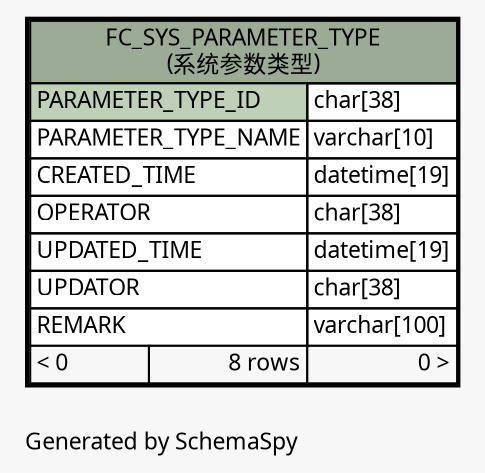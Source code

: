 // dot 2.26.0 on Linux 2.6.32-504.8.1.el6.x86_64
// SchemaSpy rev Unknown
digraph "oneDegreeRelationshipsDiagram" {
  graph [
    rankdir="RL"
    bgcolor="#f7f7f7"
    label="\nGenerated by SchemaSpy"
    labeljust="l"
    nodesep="0.18"
    ranksep="0.46"
    fontname="Microsoft YaHei"
    fontsize="11"
  ];
  node [
    fontname="Microsoft YaHei"
    fontsize="11"
    shape="plaintext"
  ];
  edge [
    arrowsize="0.8"
  ];
  "FC_SYS_PARAMETER_TYPE" [
    label=<
    <TABLE BORDER="2" CELLBORDER="1" CELLSPACING="0" BGCOLOR="#ffffff">
      <TR><TD COLSPAN="3" BGCOLOR="#9bab96" ALIGN="CENTER">FC_SYS_PARAMETER_TYPE<br/>(系统参数类型)</TD></TR>
      <TR><TD PORT="PARAMETER_TYPE_ID" COLSPAN="2" BGCOLOR="#bed1b8" ALIGN="LEFT">PARAMETER_TYPE_ID</TD><TD PORT="PARAMETER_TYPE_ID.type" ALIGN="LEFT">char[38]</TD></TR>
      <TR><TD PORT="PARAMETER_TYPE_NAME" COLSPAN="2" ALIGN="LEFT">PARAMETER_TYPE_NAME</TD><TD PORT="PARAMETER_TYPE_NAME.type" ALIGN="LEFT">varchar[10]</TD></TR>
      <TR><TD PORT="CREATED_TIME" COLSPAN="2" ALIGN="LEFT">CREATED_TIME</TD><TD PORT="CREATED_TIME.type" ALIGN="LEFT">datetime[19]</TD></TR>
      <TR><TD PORT="OPERATOR" COLSPAN="2" ALIGN="LEFT">OPERATOR</TD><TD PORT="OPERATOR.type" ALIGN="LEFT">char[38]</TD></TR>
      <TR><TD PORT="UPDATED_TIME" COLSPAN="2" ALIGN="LEFT">UPDATED_TIME</TD><TD PORT="UPDATED_TIME.type" ALIGN="LEFT">datetime[19]</TD></TR>
      <TR><TD PORT="UPDATOR" COLSPAN="2" ALIGN="LEFT">UPDATOR</TD><TD PORT="UPDATOR.type" ALIGN="LEFT">char[38]</TD></TR>
      <TR><TD PORT="REMARK" COLSPAN="2" ALIGN="LEFT">REMARK</TD><TD PORT="REMARK.type" ALIGN="LEFT">varchar[100]</TD></TR>
      <TR><TD ALIGN="LEFT" BGCOLOR="#f7f7f7">&lt; 0</TD><TD ALIGN="RIGHT" BGCOLOR="#f7f7f7">8 rows</TD><TD ALIGN="RIGHT" BGCOLOR="#f7f7f7">0 &gt;</TD></TR>
    </TABLE>>
    URL="FC_SYS_PARAMETER_TYPE.html"
    tooltip="FC_SYS_PARAMETER_TYPE"
  ];
}
